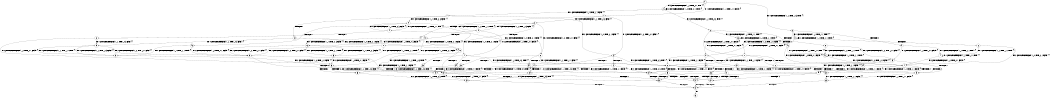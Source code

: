 digraph BCG {
size = "7, 10.5";
center = TRUE;
node [shape = circle];
0 [peripheries = 2];
0 -> 1 [label = "EX !1 !ATOMIC_EXCH_BRANCH (1, +1, TRUE, +1, 1, FALSE) !{}"];
0 -> 2 [label = "EX !2 !ATOMIC_EXCH_BRANCH (1, +0, TRUE, +0, 1, TRUE) !{}"];
0 -> 3 [label = "EX !0 !ATOMIC_EXCH_BRANCH (1, +1, TRUE, +0, 3, TRUE) !{}"];
1 -> 4 [label = "TERMINATE !1"];
1 -> 5 [label = "EX !2 !ATOMIC_EXCH_BRANCH (1, +0, TRUE, +0, 1, FALSE) !{}"];
1 -> 6 [label = "EX !0 !ATOMIC_EXCH_BRANCH (1, +1, TRUE, +0, 3, FALSE) !{}"];
2 -> 7 [label = "EX !1 !ATOMIC_EXCH_BRANCH (1, +1, TRUE, +1, 1, FALSE) !{}"];
2 -> 8 [label = "EX !0 !ATOMIC_EXCH_BRANCH (1, +1, TRUE, +0, 3, TRUE) !{}"];
2 -> 2 [label = "EX !2 !ATOMIC_EXCH_BRANCH (1, +0, TRUE, +0, 1, TRUE) !{}"];
3 -> 9 [label = "TERMINATE !0"];
3 -> 10 [label = "EX !1 !ATOMIC_EXCH_BRANCH (1, +1, TRUE, +1, 1, TRUE) !{}"];
3 -> 11 [label = "EX !2 !ATOMIC_EXCH_BRANCH (1, +0, TRUE, +0, 1, FALSE) !{}"];
4 -> 12 [label = "EX !2 !ATOMIC_EXCH_BRANCH (1, +0, TRUE, +0, 1, FALSE) !{}"];
4 -> 13 [label = "EX !0 !ATOMIC_EXCH_BRANCH (1, +1, TRUE, +0, 3, FALSE) !{}"];
5 -> 14 [label = "TERMINATE !1"];
5 -> 15 [label = "TERMINATE !2"];
5 -> 16 [label = "EX !0 !ATOMIC_EXCH_BRANCH (1, +1, TRUE, +0, 3, TRUE) !{}"];
6 -> 17 [label = "TERMINATE !1"];
6 -> 18 [label = "EX !2 !ATOMIC_EXCH_BRANCH (1, +0, TRUE, +0, 1, FALSE) !{}"];
6 -> 19 [label = "EX !0 !ATOMIC_EXCH_BRANCH (1, +1, TRUE, +1, 1, TRUE) !{}"];
7 -> 20 [label = "TERMINATE !1"];
7 -> 21 [label = "EX !0 !ATOMIC_EXCH_BRANCH (1, +1, TRUE, +0, 3, FALSE) !{}"];
7 -> 5 [label = "EX !2 !ATOMIC_EXCH_BRANCH (1, +0, TRUE, +0, 1, FALSE) !{}"];
8 -> 22 [label = "TERMINATE !0"];
8 -> 23 [label = "EX !1 !ATOMIC_EXCH_BRANCH (1, +1, TRUE, +1, 1, TRUE) !{}"];
8 -> 11 [label = "EX !2 !ATOMIC_EXCH_BRANCH (1, +0, TRUE, +0, 1, FALSE) !{}"];
9 -> 24 [label = "EX !1 !ATOMIC_EXCH_BRANCH (1, +1, TRUE, +1, 1, TRUE) !{}"];
9 -> 25 [label = "EX !2 !ATOMIC_EXCH_BRANCH (1, +0, TRUE, +0, 1, FALSE) !{}"];
10 -> 26 [label = "TERMINATE !0"];
10 -> 27 [label = "EX !2 !ATOMIC_EXCH_BRANCH (1, +0, TRUE, +0, 1, FALSE) !{}"];
10 -> 10 [label = "EX !1 !ATOMIC_EXCH_BRANCH (1, +1, TRUE, +1, 1, TRUE) !{}"];
11 -> 28 [label = "TERMINATE !2"];
11 -> 29 [label = "TERMINATE !0"];
11 -> 16 [label = "EX !1 !ATOMIC_EXCH_BRANCH (1, +1, TRUE, +1, 1, FALSE) !{}"];
12 -> 30 [label = "TERMINATE !2"];
12 -> 31 [label = "EX !0 !ATOMIC_EXCH_BRANCH (1, +1, TRUE, +0, 3, TRUE) !{}"];
13 -> 32 [label = "EX !2 !ATOMIC_EXCH_BRANCH (1, +0, TRUE, +0, 1, FALSE) !{}"];
13 -> 33 [label = "EX !0 !ATOMIC_EXCH_BRANCH (1, +1, TRUE, +1, 1, TRUE) !{}"];
14 -> 30 [label = "TERMINATE !2"];
14 -> 31 [label = "EX !0 !ATOMIC_EXCH_BRANCH (1, +1, TRUE, +0, 3, TRUE) !{}"];
15 -> 30 [label = "TERMINATE !1"];
15 -> 34 [label = "EX !0 !ATOMIC_EXCH_BRANCH (1, +1, TRUE, +0, 3, TRUE) !{}"];
16 -> 35 [label = "TERMINATE !1"];
16 -> 36 [label = "TERMINATE !2"];
16 -> 37 [label = "TERMINATE !0"];
17 -> 33 [label = "EX !0 !ATOMIC_EXCH_BRANCH (1, +1, TRUE, +1, 1, TRUE) !{}"];
17 -> 32 [label = "EX !2 !ATOMIC_EXCH_BRANCH (1, +0, TRUE, +0, 1, FALSE) !{}"];
18 -> 38 [label = "TERMINATE !1"];
18 -> 39 [label = "TERMINATE !2"];
18 -> 16 [label = "EX !0 !ATOMIC_EXCH_BRANCH (1, +1, TRUE, +1, 1, FALSE) !{}"];
19 -> 40 [label = "TERMINATE !1"];
19 -> 41 [label = "EX !2 !ATOMIC_EXCH_BRANCH (1, +0, TRUE, +0, 1, FALSE) !{}"];
19 -> 6 [label = "EX !0 !ATOMIC_EXCH_BRANCH (1, +1, TRUE, +0, 3, FALSE) !{}"];
20 -> 12 [label = "EX !2 !ATOMIC_EXCH_BRANCH (1, +0, TRUE, +0, 1, FALSE) !{}"];
20 -> 42 [label = "EX !0 !ATOMIC_EXCH_BRANCH (1, +1, TRUE, +0, 3, FALSE) !{}"];
21 -> 43 [label = "TERMINATE !1"];
21 -> 18 [label = "EX !2 !ATOMIC_EXCH_BRANCH (1, +0, TRUE, +0, 1, FALSE) !{}"];
21 -> 44 [label = "EX !0 !ATOMIC_EXCH_BRANCH (1, +1, TRUE, +1, 1, TRUE) !{}"];
22 -> 25 [label = "EX !2 !ATOMIC_EXCH_BRANCH (1, +0, TRUE, +0, 1, FALSE) !{}"];
22 -> 45 [label = "EX !1 !ATOMIC_EXCH_BRANCH (1, +1, TRUE, +1, 1, TRUE) !{}"];
23 -> 46 [label = "TERMINATE !0"];
23 -> 27 [label = "EX !2 !ATOMIC_EXCH_BRANCH (1, +0, TRUE, +0, 1, FALSE) !{}"];
23 -> 23 [label = "EX !1 !ATOMIC_EXCH_BRANCH (1, +1, TRUE, +1, 1, TRUE) !{}"];
24 -> 47 [label = "EX !2 !ATOMIC_EXCH_BRANCH (1, +0, TRUE, +0, 1, FALSE) !{}"];
24 -> 24 [label = "EX !1 !ATOMIC_EXCH_BRANCH (1, +1, TRUE, +1, 1, TRUE) !{}"];
25 -> 48 [label = "TERMINATE !2"];
25 -> 49 [label = "EX !1 !ATOMIC_EXCH_BRANCH (1, +1, TRUE, +1, 1, FALSE) !{}"];
26 -> 24 [label = "EX !1 !ATOMIC_EXCH_BRANCH (1, +1, TRUE, +1, 1, TRUE) !{}"];
26 -> 47 [label = "EX !2 !ATOMIC_EXCH_BRANCH (1, +0, TRUE, +0, 1, FALSE) !{}"];
27 -> 50 [label = "TERMINATE !2"];
27 -> 51 [label = "TERMINATE !0"];
27 -> 16 [label = "EX !1 !ATOMIC_EXCH_BRANCH (1, +1, TRUE, +1, 1, FALSE) !{}"];
28 -> 48 [label = "TERMINATE !0"];
28 -> 34 [label = "EX !1 !ATOMIC_EXCH_BRANCH (1, +1, TRUE, +1, 1, FALSE) !{}"];
29 -> 48 [label = "TERMINATE !2"];
29 -> 49 [label = "EX !1 !ATOMIC_EXCH_BRANCH (1, +1, TRUE, +1, 1, FALSE) !{}"];
30 -> 52 [label = "EX !0 !ATOMIC_EXCH_BRANCH (1, +1, TRUE, +0, 3, TRUE) !{}"];
31 -> 53 [label = "TERMINATE !2"];
31 -> 54 [label = "TERMINATE !0"];
32 -> 55 [label = "TERMINATE !2"];
32 -> 31 [label = "EX !0 !ATOMIC_EXCH_BRANCH (1, +1, TRUE, +1, 1, FALSE) !{}"];
33 -> 56 [label = "EX !2 !ATOMIC_EXCH_BRANCH (1, +0, TRUE, +0, 1, FALSE) !{}"];
33 -> 13 [label = "EX !0 !ATOMIC_EXCH_BRANCH (1, +1, TRUE, +0, 3, FALSE) !{}"];
34 -> 53 [label = "TERMINATE !1"];
34 -> 57 [label = "TERMINATE !0"];
35 -> 53 [label = "TERMINATE !2"];
35 -> 54 [label = "TERMINATE !0"];
36 -> 53 [label = "TERMINATE !1"];
36 -> 57 [label = "TERMINATE !0"];
37 -> 54 [label = "TERMINATE !1"];
37 -> 57 [label = "TERMINATE !2"];
38 -> 31 [label = "EX !0 !ATOMIC_EXCH_BRANCH (1, +1, TRUE, +1, 1, FALSE) !{}"];
38 -> 55 [label = "TERMINATE !2"];
39 -> 34 [label = "EX !0 !ATOMIC_EXCH_BRANCH (1, +1, TRUE, +1, 1, FALSE) !{}"];
39 -> 55 [label = "TERMINATE !1"];
40 -> 13 [label = "EX !0 !ATOMIC_EXCH_BRANCH (1, +1, TRUE, +0, 3, FALSE) !{}"];
40 -> 56 [label = "EX !2 !ATOMIC_EXCH_BRANCH (1, +0, TRUE, +0, 1, FALSE) !{}"];
41 -> 58 [label = "TERMINATE !1"];
41 -> 59 [label = "TERMINATE !2"];
41 -> 16 [label = "EX !0 !ATOMIC_EXCH_BRANCH (1, +1, TRUE, +0, 3, TRUE) !{}"];
42 -> 32 [label = "EX !2 !ATOMIC_EXCH_BRANCH (1, +0, TRUE, +0, 1, FALSE) !{}"];
42 -> 60 [label = "EX !0 !ATOMIC_EXCH_BRANCH (1, +1, TRUE, +1, 1, TRUE) !{}"];
43 -> 32 [label = "EX !2 !ATOMIC_EXCH_BRANCH (1, +0, TRUE, +0, 1, FALSE) !{}"];
43 -> 60 [label = "EX !0 !ATOMIC_EXCH_BRANCH (1, +1, TRUE, +1, 1, TRUE) !{}"];
44 -> 61 [label = "TERMINATE !1"];
44 -> 41 [label = "EX !2 !ATOMIC_EXCH_BRANCH (1, +0, TRUE, +0, 1, FALSE) !{}"];
44 -> 21 [label = "EX !0 !ATOMIC_EXCH_BRANCH (1, +1, TRUE, +0, 3, FALSE) !{}"];
45 -> 47 [label = "EX !2 !ATOMIC_EXCH_BRANCH (1, +0, TRUE, +0, 1, FALSE) !{}"];
45 -> 45 [label = "EX !1 !ATOMIC_EXCH_BRANCH (1, +1, TRUE, +1, 1, TRUE) !{}"];
46 -> 47 [label = "EX !2 !ATOMIC_EXCH_BRANCH (1, +0, TRUE, +0, 1, FALSE) !{}"];
46 -> 45 [label = "EX !1 !ATOMIC_EXCH_BRANCH (1, +1, TRUE, +1, 1, TRUE) !{}"];
47 -> 62 [label = "TERMINATE !2"];
47 -> 49 [label = "EX !1 !ATOMIC_EXCH_BRANCH (1, +1, TRUE, +1, 1, FALSE) !{}"];
48 -> 63 [label = "EX !1 !ATOMIC_EXCH_BRANCH (1, +1, TRUE, +1, 1, FALSE) !{}"];
49 -> 54 [label = "TERMINATE !1"];
49 -> 57 [label = "TERMINATE !2"];
50 -> 34 [label = "EX !1 !ATOMIC_EXCH_BRANCH (1, +1, TRUE, +1, 1, FALSE) !{}"];
50 -> 62 [label = "TERMINATE !0"];
51 -> 49 [label = "EX !1 !ATOMIC_EXCH_BRANCH (1, +1, TRUE, +1, 1, FALSE) !{}"];
51 -> 62 [label = "TERMINATE !2"];
52 -> 64 [label = "TERMINATE !0"];
53 -> 64 [label = "TERMINATE !0"];
54 -> 64 [label = "TERMINATE !2"];
55 -> 52 [label = "EX !0 !ATOMIC_EXCH_BRANCH (1, +1, TRUE, +1, 1, FALSE) !{}"];
56 -> 65 [label = "TERMINATE !2"];
56 -> 31 [label = "EX !0 !ATOMIC_EXCH_BRANCH (1, +1, TRUE, +0, 3, TRUE) !{}"];
57 -> 64 [label = "TERMINATE !1"];
58 -> 31 [label = "EX !0 !ATOMIC_EXCH_BRANCH (1, +1, TRUE, +0, 3, TRUE) !{}"];
58 -> 65 [label = "TERMINATE !2"];
59 -> 34 [label = "EX !0 !ATOMIC_EXCH_BRANCH (1, +1, TRUE, +0, 3, TRUE) !{}"];
59 -> 65 [label = "TERMINATE !1"];
60 -> 56 [label = "EX !2 !ATOMIC_EXCH_BRANCH (1, +0, TRUE, +0, 1, FALSE) !{}"];
60 -> 42 [label = "EX !0 !ATOMIC_EXCH_BRANCH (1, +1, TRUE, +0, 3, FALSE) !{}"];
61 -> 56 [label = "EX !2 !ATOMIC_EXCH_BRANCH (1, +0, TRUE, +0, 1, FALSE) !{}"];
61 -> 42 [label = "EX !0 !ATOMIC_EXCH_BRANCH (1, +1, TRUE, +0, 3, FALSE) !{}"];
62 -> 63 [label = "EX !1 !ATOMIC_EXCH_BRANCH (1, +1, TRUE, +1, 1, FALSE) !{}"];
63 -> 64 [label = "TERMINATE !1"];
64 -> 66 [label = "exit"];
65 -> 52 [label = "EX !0 !ATOMIC_EXCH_BRANCH (1, +1, TRUE, +0, 3, TRUE) !{}"];
}
